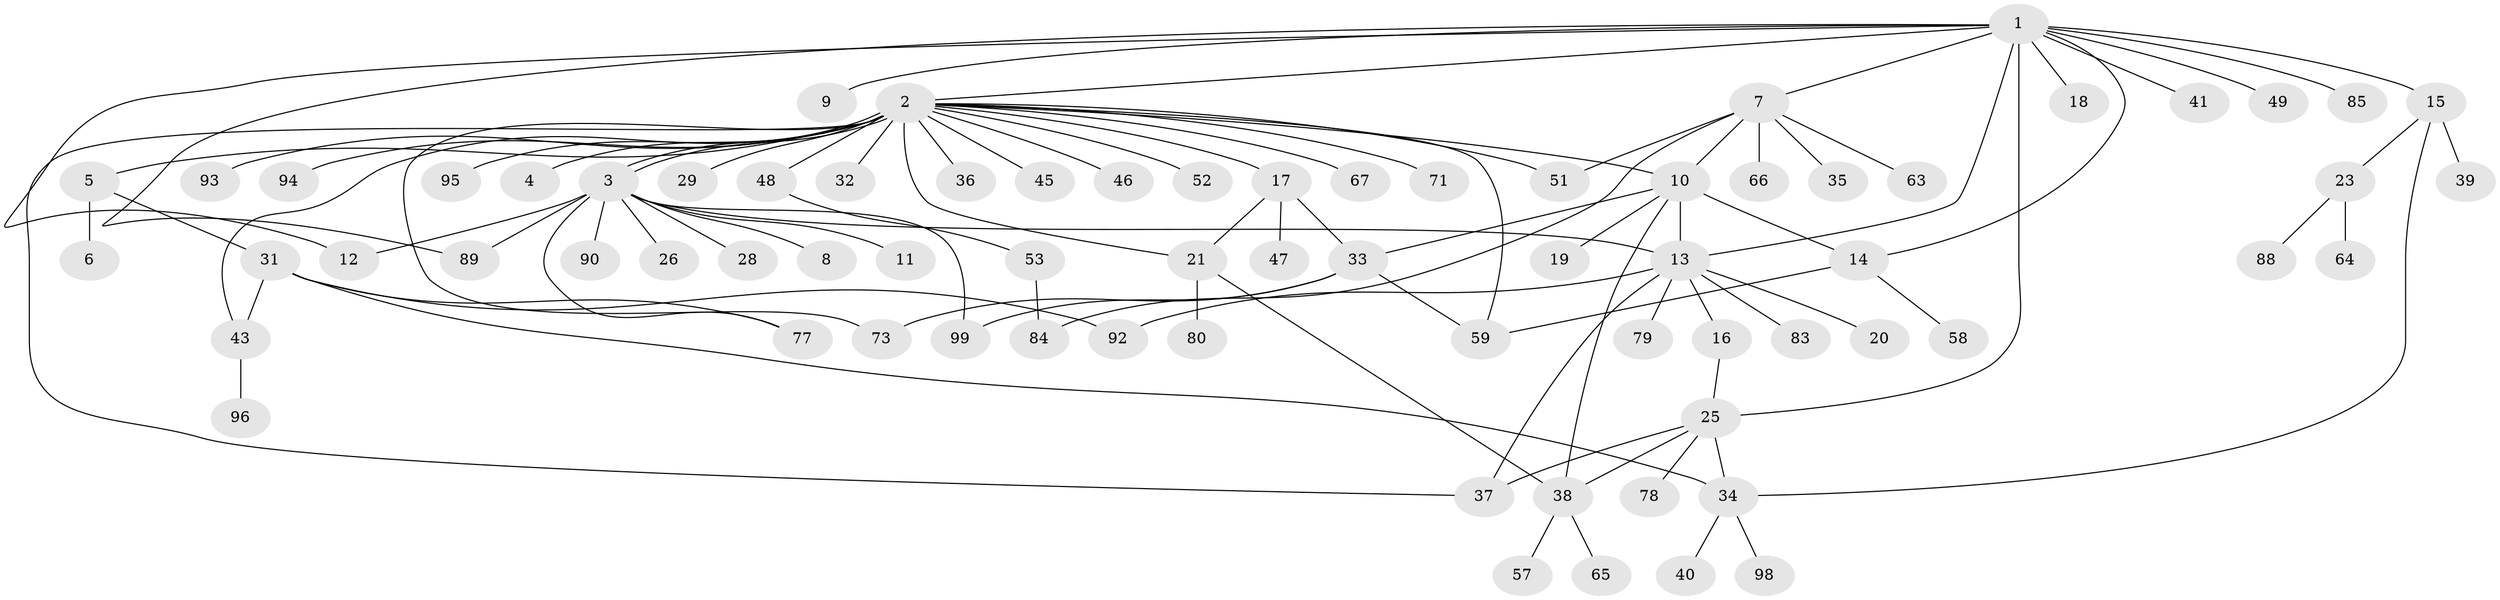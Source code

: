 // original degree distribution, {14: 0.01, 26: 0.01, 13: 0.01, 1: 0.54, 4: 0.05, 8: 0.01, 2: 0.2, 5: 0.07, 10: 0.01, 3: 0.08, 6: 0.01}
// Generated by graph-tools (version 1.1) at 2025/38/02/21/25 10:38:54]
// undirected, 73 vertices, 97 edges
graph export_dot {
graph [start="1"]
  node [color=gray90,style=filled];
  1 [super="+24"];
  2 [super="+82"];
  3 [super="+50"];
  4;
  5 [super="+74"];
  6;
  7 [super="+72"];
  8;
  9 [super="+27"];
  10 [super="+54"];
  11;
  12 [super="+86"];
  13 [super="+75"];
  14 [super="+76"];
  15;
  16 [super="+22"];
  17 [super="+61"];
  18 [super="+60"];
  19 [super="+62"];
  20;
  21 [super="+30"];
  23 [super="+55"];
  25 [super="+42"];
  26;
  28;
  29;
  31 [super="+70"];
  32;
  33;
  34 [super="+69"];
  35;
  36;
  37;
  38 [super="+44"];
  39;
  40;
  41 [super="+68"];
  43 [super="+87"];
  45;
  46;
  47;
  48;
  49;
  51 [super="+56"];
  52;
  53;
  57;
  58;
  59 [super="+81"];
  63;
  64;
  65;
  66;
  67;
  71;
  73;
  77;
  78;
  79;
  80;
  83;
  84 [super="+91"];
  85;
  88;
  89;
  90;
  92;
  93;
  94;
  95;
  96 [super="+97"];
  98;
  99 [super="+100"];
  1 -- 2;
  1 -- 7;
  1 -- 9;
  1 -- 13;
  1 -- 14;
  1 -- 15;
  1 -- 18;
  1 -- 25;
  1 -- 41;
  1 -- 49;
  1 -- 85;
  1 -- 89;
  1 -- 12;
  2 -- 3;
  2 -- 3;
  2 -- 4;
  2 -- 5;
  2 -- 10;
  2 -- 17;
  2 -- 21 [weight=2];
  2 -- 29;
  2 -- 32;
  2 -- 36;
  2 -- 37;
  2 -- 43;
  2 -- 45;
  2 -- 46;
  2 -- 48;
  2 -- 51;
  2 -- 52;
  2 -- 67;
  2 -- 71;
  2 -- 73;
  2 -- 93;
  2 -- 94;
  2 -- 95;
  2 -- 59;
  3 -- 8;
  3 -- 11;
  3 -- 12;
  3 -- 13;
  3 -- 26;
  3 -- 28;
  3 -- 77;
  3 -- 89;
  3 -- 90;
  3 -- 99;
  5 -- 6;
  5 -- 31;
  7 -- 35;
  7 -- 51;
  7 -- 63;
  7 -- 66;
  7 -- 84;
  7 -- 10;
  10 -- 19;
  10 -- 33;
  10 -- 13;
  10 -- 14;
  10 -- 38;
  13 -- 16;
  13 -- 20;
  13 -- 37;
  13 -- 79;
  13 -- 83;
  13 -- 92;
  14 -- 58;
  14 -- 59;
  15 -- 23;
  15 -- 34;
  15 -- 39;
  16 -- 25;
  17 -- 33;
  17 -- 47;
  17 -- 21;
  21 -- 80;
  21 -- 38;
  23 -- 64;
  23 -- 88;
  25 -- 37;
  25 -- 38;
  25 -- 78;
  25 -- 34;
  31 -- 34;
  31 -- 77;
  31 -- 43;
  31 -- 92;
  33 -- 59;
  33 -- 73;
  33 -- 99;
  34 -- 40;
  34 -- 98;
  38 -- 57;
  38 -- 65;
  43 -- 96;
  48 -- 53;
  53 -- 84;
}
